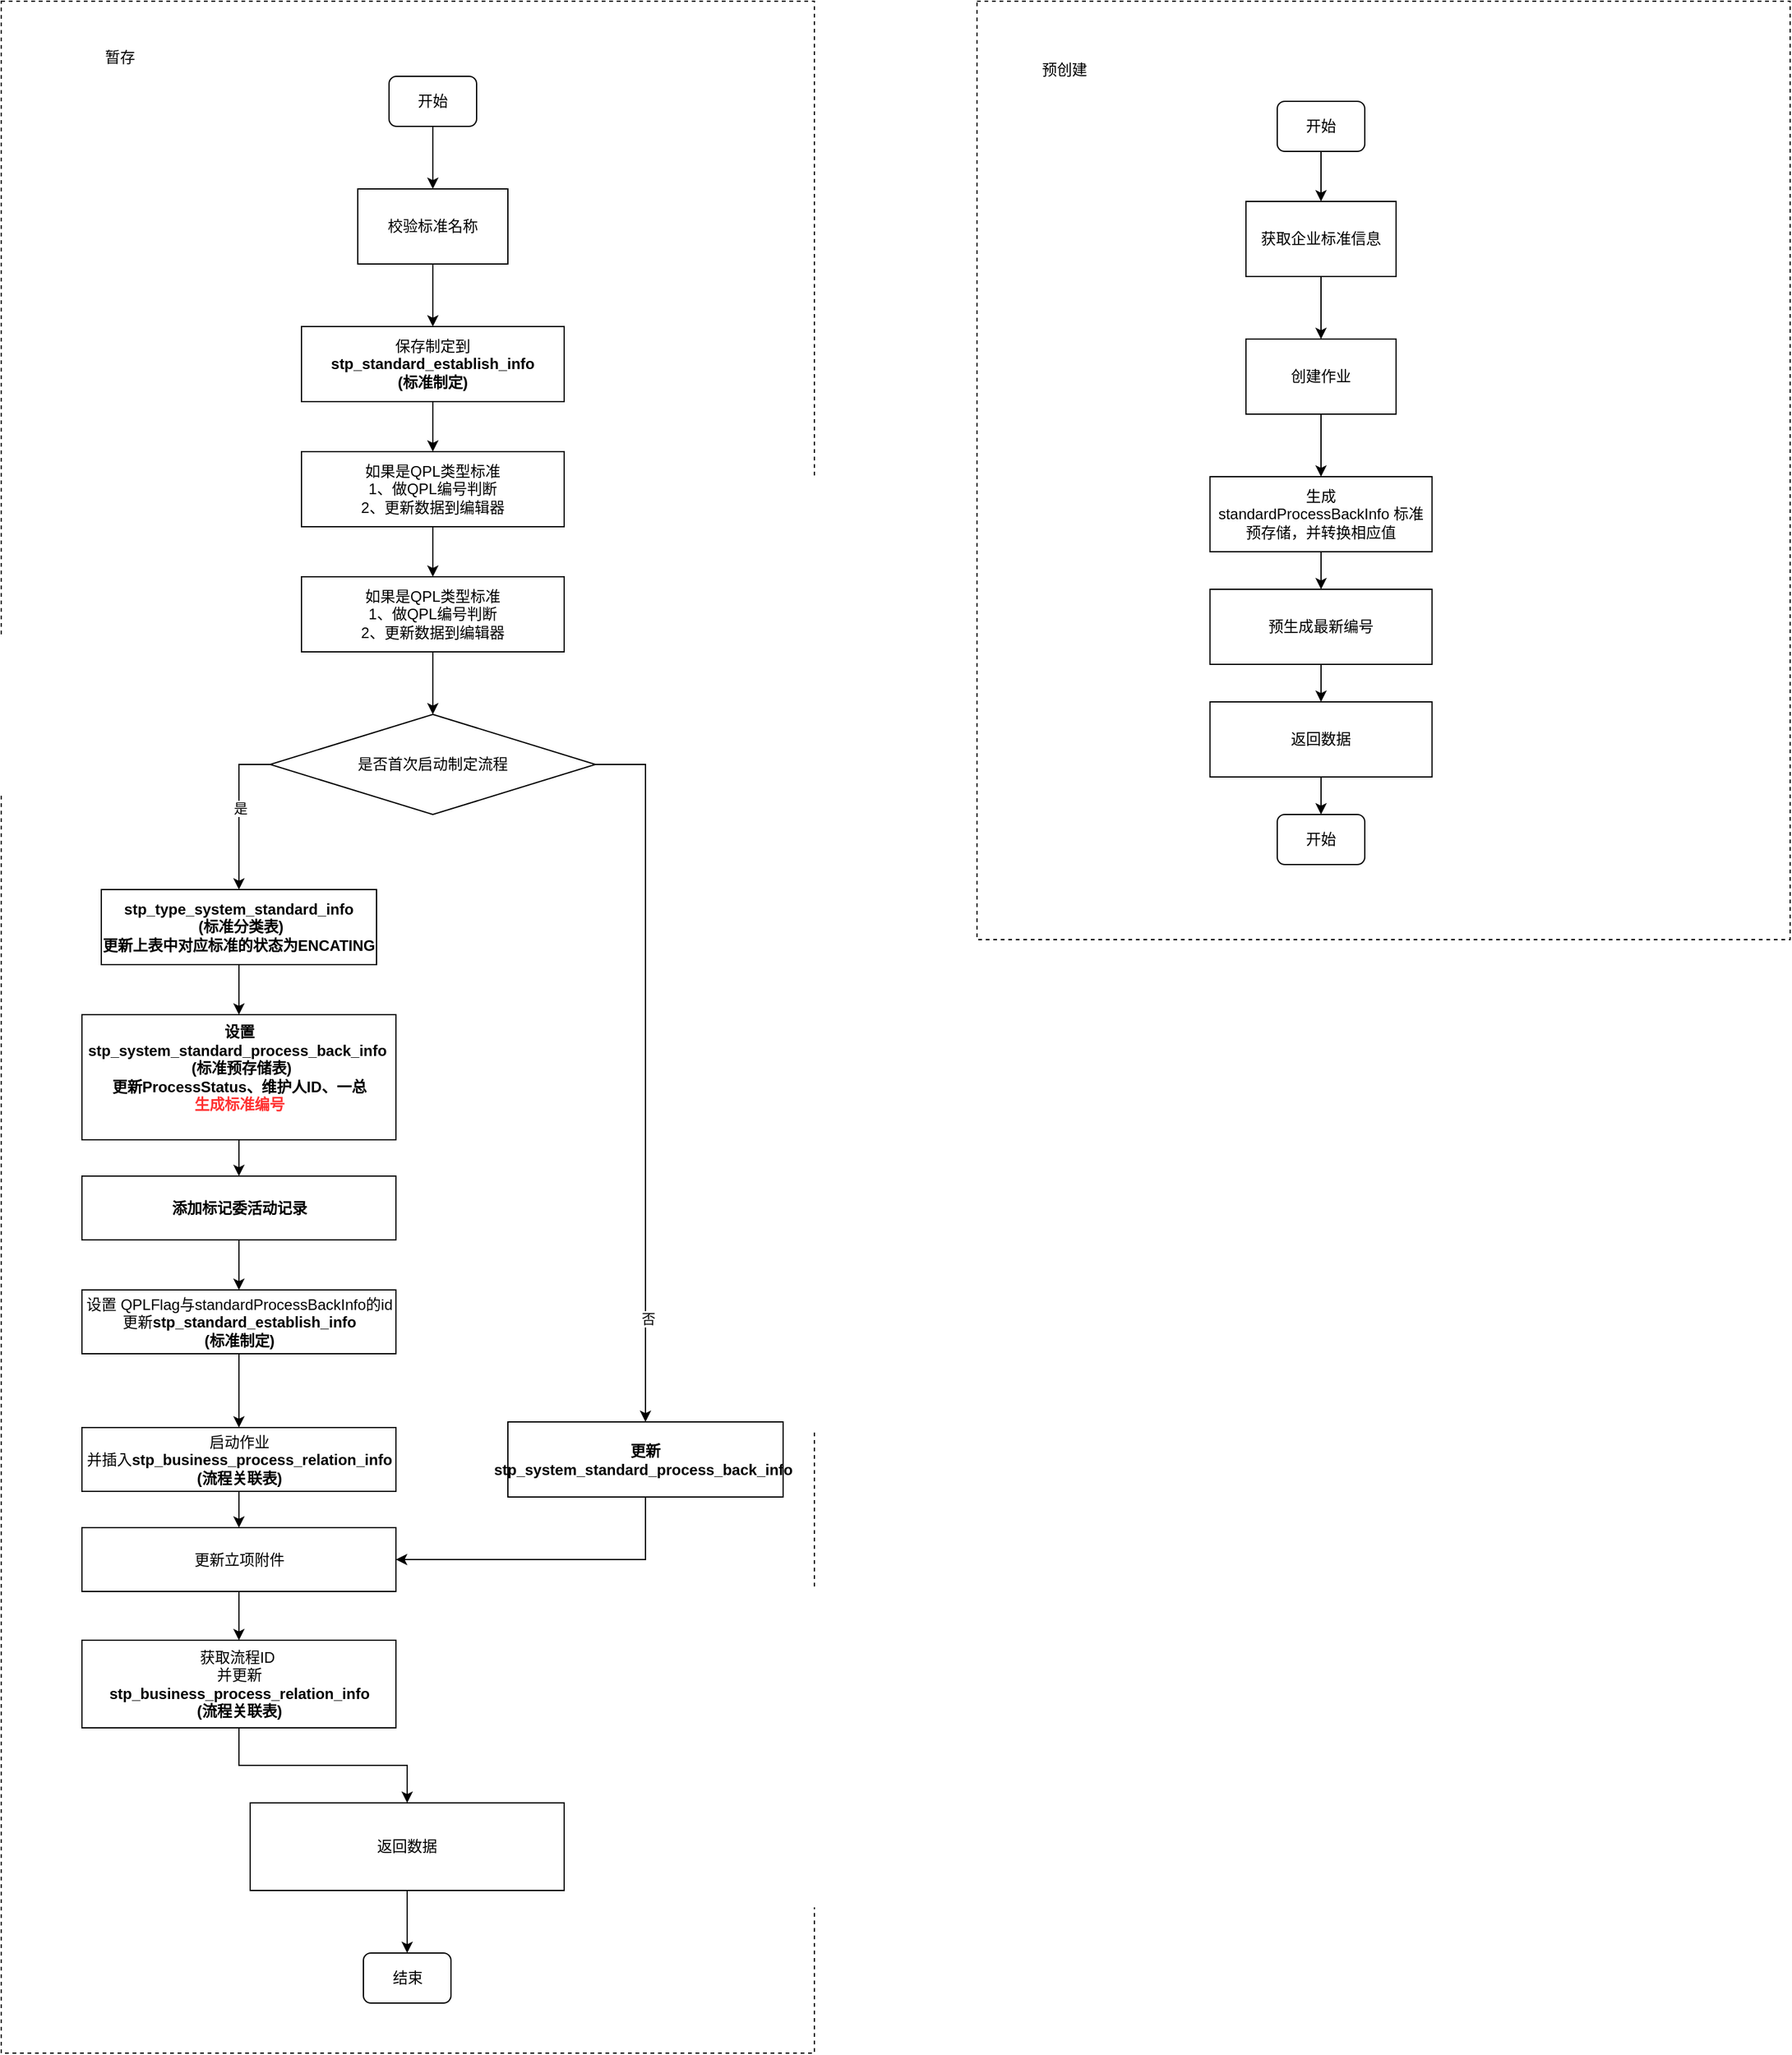 <mxfile version="24.2.0" type="github">
  <diagram name="第 1 页" id="Eqa_ZWC-rRwsL7rnyD2I">
    <mxGraphModel dx="1932" dy="586" grid="1" gridSize="10" guides="1" tooltips="1" connect="1" arrows="1" fold="1" page="1" pageScale="1" pageWidth="827" pageHeight="1169" math="0" shadow="0">
      <root>
        <mxCell id="0" />
        <mxCell id="1" parent="0" />
        <mxCell id="sLWthoAmwnwLxsoVaZzo-43" value="" style="rounded=0;whiteSpace=wrap;html=1;dashed=1;" vertex="1" parent="1">
          <mxGeometry x="-230" y="130" width="650" height="1640" as="geometry" />
        </mxCell>
        <mxCell id="sLWthoAmwnwLxsoVaZzo-3" style="edgeStyle=orthogonalEdgeStyle;rounded=0;orthogonalLoop=1;jettySize=auto;html=1;entryX=0.5;entryY=0;entryDx=0;entryDy=0;" edge="1" parent="1" source="sLWthoAmwnwLxsoVaZzo-1" target="sLWthoAmwnwLxsoVaZzo-2">
          <mxGeometry relative="1" as="geometry" />
        </mxCell>
        <mxCell id="sLWthoAmwnwLxsoVaZzo-1" value="开始" style="rounded=1;whiteSpace=wrap;html=1;" vertex="1" parent="1">
          <mxGeometry x="80" y="190" width="70" height="40" as="geometry" />
        </mxCell>
        <mxCell id="sLWthoAmwnwLxsoVaZzo-7" value="" style="edgeStyle=orthogonalEdgeStyle;rounded=0;orthogonalLoop=1;jettySize=auto;html=1;" edge="1" parent="1" source="sLWthoAmwnwLxsoVaZzo-2" target="sLWthoAmwnwLxsoVaZzo-4">
          <mxGeometry relative="1" as="geometry" />
        </mxCell>
        <mxCell id="sLWthoAmwnwLxsoVaZzo-2" value="校验标准名称" style="rounded=0;whiteSpace=wrap;html=1;" vertex="1" parent="1">
          <mxGeometry x="55" y="280" width="120" height="60" as="geometry" />
        </mxCell>
        <mxCell id="sLWthoAmwnwLxsoVaZzo-9" style="edgeStyle=orthogonalEdgeStyle;rounded=0;orthogonalLoop=1;jettySize=auto;html=1;entryX=0.5;entryY=0;entryDx=0;entryDy=0;" edge="1" parent="1" source="sLWthoAmwnwLxsoVaZzo-4" target="sLWthoAmwnwLxsoVaZzo-8">
          <mxGeometry relative="1" as="geometry" />
        </mxCell>
        <mxCell id="sLWthoAmwnwLxsoVaZzo-4" value="保存制定到&lt;div&gt;&lt;span style=&quot;font-weight: 700; text-wrap: nowrap;&quot;&gt;stp_standard_establish_info&lt;/span&gt;&lt;br style=&quot;padding: 0px; margin: 0px; font-weight: 700; text-wrap: nowrap;&quot;&gt;&lt;span style=&quot;font-weight: 700; text-wrap: nowrap;&quot;&gt;(标准制定)&lt;/span&gt;&lt;br&gt;&lt;/div&gt;" style="rounded=0;whiteSpace=wrap;html=1;" vertex="1" parent="1">
          <mxGeometry x="10" y="390" width="210" height="60" as="geometry" />
        </mxCell>
        <mxCell id="sLWthoAmwnwLxsoVaZzo-11" style="edgeStyle=orthogonalEdgeStyle;rounded=0;orthogonalLoop=1;jettySize=auto;html=1;entryX=0.5;entryY=0;entryDx=0;entryDy=0;" edge="1" parent="1" source="sLWthoAmwnwLxsoVaZzo-8" target="sLWthoAmwnwLxsoVaZzo-10">
          <mxGeometry relative="1" as="geometry" />
        </mxCell>
        <mxCell id="sLWthoAmwnwLxsoVaZzo-8" value="&lt;div&gt;如果是QPL类型标准&lt;/div&gt;&lt;div&gt;1、做QPL编号判断&lt;/div&gt;&lt;div&gt;2、更新数据到编辑器&lt;/div&gt;" style="rounded=0;whiteSpace=wrap;html=1;" vertex="1" parent="1">
          <mxGeometry x="10" y="490" width="210" height="60" as="geometry" />
        </mxCell>
        <mxCell id="sLWthoAmwnwLxsoVaZzo-13" style="edgeStyle=orthogonalEdgeStyle;rounded=0;orthogonalLoop=1;jettySize=auto;html=1;entryX=0.5;entryY=0;entryDx=0;entryDy=0;" edge="1" parent="1" source="sLWthoAmwnwLxsoVaZzo-10">
          <mxGeometry relative="1" as="geometry">
            <mxPoint x="115" y="700" as="targetPoint" />
          </mxGeometry>
        </mxCell>
        <mxCell id="sLWthoAmwnwLxsoVaZzo-10" value="&lt;div&gt;如果是QPL类型标准&lt;/div&gt;&lt;div&gt;1、做QPL编号判断&lt;/div&gt;&lt;div&gt;2、更新数据到编辑器&lt;/div&gt;" style="rounded=0;whiteSpace=wrap;html=1;" vertex="1" parent="1">
          <mxGeometry x="10" y="590" width="210" height="60" as="geometry" />
        </mxCell>
        <mxCell id="sLWthoAmwnwLxsoVaZzo-17" style="edgeStyle=orthogonalEdgeStyle;rounded=0;orthogonalLoop=1;jettySize=auto;html=1;entryX=0.5;entryY=0;entryDx=0;entryDy=0;exitX=0;exitY=0.5;exitDx=0;exitDy=0;" edge="1" parent="1" source="sLWthoAmwnwLxsoVaZzo-14" target="sLWthoAmwnwLxsoVaZzo-21">
          <mxGeometry relative="1" as="geometry">
            <mxPoint x="-40" y="840" as="targetPoint" />
          </mxGeometry>
        </mxCell>
        <mxCell id="sLWthoAmwnwLxsoVaZzo-18" value="是" style="edgeLabel;html=1;align=center;verticalAlign=middle;resizable=0;points=[];" vertex="1" connectable="0" parent="sLWthoAmwnwLxsoVaZzo-17">
          <mxGeometry x="-0.047" y="1" relative="1" as="geometry">
            <mxPoint as="offset" />
          </mxGeometry>
        </mxCell>
        <mxCell id="sLWthoAmwnwLxsoVaZzo-40" style="edgeStyle=orthogonalEdgeStyle;rounded=0;orthogonalLoop=1;jettySize=auto;html=1;entryX=0.5;entryY=0;entryDx=0;entryDy=0;" edge="1" parent="1" source="sLWthoAmwnwLxsoVaZzo-14" target="sLWthoAmwnwLxsoVaZzo-39">
          <mxGeometry relative="1" as="geometry">
            <mxPoint x="310" y="1300" as="targetPoint" />
            <Array as="points">
              <mxPoint x="285" y="740" />
            </Array>
          </mxGeometry>
        </mxCell>
        <mxCell id="sLWthoAmwnwLxsoVaZzo-41" value="否" style="edgeLabel;html=1;align=center;verticalAlign=middle;resizable=0;points=[];" vertex="1" connectable="0" parent="sLWthoAmwnwLxsoVaZzo-40">
          <mxGeometry x="0.708" y="2" relative="1" as="geometry">
            <mxPoint as="offset" />
          </mxGeometry>
        </mxCell>
        <mxCell id="sLWthoAmwnwLxsoVaZzo-14" value="是否首次启动制定流程" style="rhombus;whiteSpace=wrap;html=1;" vertex="1" parent="1">
          <mxGeometry x="-15" y="700" width="260" height="80" as="geometry" />
        </mxCell>
        <mxCell id="sLWthoAmwnwLxsoVaZzo-24" style="edgeStyle=orthogonalEdgeStyle;rounded=0;orthogonalLoop=1;jettySize=auto;html=1;entryX=0.5;entryY=0;entryDx=0;entryDy=0;" edge="1" parent="1" source="sLWthoAmwnwLxsoVaZzo-21" target="sLWthoAmwnwLxsoVaZzo-23">
          <mxGeometry relative="1" as="geometry" />
        </mxCell>
        <mxCell id="sLWthoAmwnwLxsoVaZzo-21" value="&lt;span style=&quot;font-weight: 700; text-wrap: nowrap;&quot;&gt;stp_type_system_standard_info&lt;/span&gt;&lt;br style=&quot;padding: 0px; margin: 0px; font-weight: 700; text-wrap: nowrap;&quot;&gt;&lt;span style=&quot;font-weight: 700; text-wrap: nowrap;&quot;&gt;&amp;nbsp;(标准分类表)&lt;/span&gt;&lt;div&gt;&lt;span style=&quot;font-weight: 700; text-wrap: nowrap;&quot;&gt;更新上表中对应标准的状态为ENCATING&lt;/span&gt;&lt;/div&gt;" style="rounded=0;whiteSpace=wrap;html=1;" vertex="1" parent="1">
          <mxGeometry x="-150" y="840" width="220" height="60" as="geometry" />
        </mxCell>
        <mxCell id="sLWthoAmwnwLxsoVaZzo-26" style="edgeStyle=orthogonalEdgeStyle;rounded=0;orthogonalLoop=1;jettySize=auto;html=1;entryX=0.5;entryY=0;entryDx=0;entryDy=0;" edge="1" parent="1" source="sLWthoAmwnwLxsoVaZzo-23" target="sLWthoAmwnwLxsoVaZzo-25">
          <mxGeometry relative="1" as="geometry" />
        </mxCell>
        <mxCell id="sLWthoAmwnwLxsoVaZzo-23" value="&lt;span style=&quot;text-wrap: nowrap;&quot;&gt;&lt;b&gt;设置&lt;/b&gt;&lt;/span&gt;&lt;div&gt;&lt;span style=&quot;font-weight: 700; text-wrap: nowrap;&quot;&gt;stp_system_standard_process_back_info&amp;nbsp;&lt;/span&gt;&lt;br style=&quot;padding: 0px; margin: 0px; font-weight: 700; text-wrap: nowrap;&quot;&gt;&lt;span style=&quot;font-weight: 700; text-wrap: nowrap;&quot;&gt;&amp;nbsp;(标准预存储表)&lt;/span&gt;&lt;span style=&quot;text-wrap: nowrap;&quot;&gt;&lt;b&gt;&lt;br&gt;&lt;/b&gt;&lt;/span&gt;&lt;/div&gt;&lt;div&gt;&lt;span style=&quot;text-wrap: nowrap;&quot;&gt;&lt;b&gt;更新ProcessStatus、维护人ID、一总&lt;/b&gt;&lt;/span&gt;&lt;/div&gt;&lt;div&gt;&lt;span style=&quot;text-wrap: nowrap;&quot;&gt;&lt;b&gt;&lt;font color=&quot;#ff3333&quot;&gt;生成标准编号&lt;/font&gt;&lt;/b&gt;&lt;/span&gt;&lt;/div&gt;&lt;div&gt;&lt;span style=&quot;text-wrap: nowrap;&quot;&gt;&lt;b&gt;&lt;font color=&quot;#ff3333&quot;&gt;&lt;br&gt;&lt;/font&gt;&lt;/b&gt;&lt;/span&gt;&lt;/div&gt;" style="rounded=0;whiteSpace=wrap;html=1;" vertex="1" parent="1">
          <mxGeometry x="-165.5" y="940" width="251" height="100" as="geometry" />
        </mxCell>
        <mxCell id="sLWthoAmwnwLxsoVaZzo-28" style="edgeStyle=orthogonalEdgeStyle;rounded=0;orthogonalLoop=1;jettySize=auto;html=1;entryX=0.5;entryY=0;entryDx=0;entryDy=0;" edge="1" parent="1" source="sLWthoAmwnwLxsoVaZzo-25" target="sLWthoAmwnwLxsoVaZzo-27">
          <mxGeometry relative="1" as="geometry" />
        </mxCell>
        <mxCell id="sLWthoAmwnwLxsoVaZzo-25" value="&lt;div&gt;&lt;span style=&quot;text-wrap: nowrap;&quot;&gt;&lt;b&gt;添加标记委活动记录&lt;/b&gt;&lt;/span&gt;&lt;/div&gt;" style="rounded=0;whiteSpace=wrap;html=1;" vertex="1" parent="1">
          <mxGeometry x="-165.5" y="1069" width="251" height="51" as="geometry" />
        </mxCell>
        <mxCell id="sLWthoAmwnwLxsoVaZzo-30" style="edgeStyle=orthogonalEdgeStyle;rounded=0;orthogonalLoop=1;jettySize=auto;html=1;entryX=0.5;entryY=0;entryDx=0;entryDy=0;" edge="1" parent="1" source="sLWthoAmwnwLxsoVaZzo-27" target="sLWthoAmwnwLxsoVaZzo-29">
          <mxGeometry relative="1" as="geometry" />
        </mxCell>
        <mxCell id="sLWthoAmwnwLxsoVaZzo-27" value="&lt;div&gt;设置 QPLFlag与standardProcessBackInfo的id&lt;/div&gt;更新&lt;span style=&quot;text-wrap: nowrap; font-weight: 700;&quot;&gt;stp_standard_establish_info&lt;/span&gt;&lt;br style=&quot;text-wrap: nowrap; padding: 0px; margin: 0px; font-weight: 700;&quot;&gt;&lt;span style=&quot;text-wrap: nowrap; font-weight: 700;&quot;&gt;(标准制定)&lt;/span&gt;" style="rounded=0;whiteSpace=wrap;html=1;" vertex="1" parent="1">
          <mxGeometry x="-165.5" y="1160" width="251" height="51" as="geometry" />
        </mxCell>
        <mxCell id="sLWthoAmwnwLxsoVaZzo-32" style="edgeStyle=orthogonalEdgeStyle;rounded=0;orthogonalLoop=1;jettySize=auto;html=1;entryX=0.5;entryY=0;entryDx=0;entryDy=0;" edge="1" parent="1" source="sLWthoAmwnwLxsoVaZzo-29" target="sLWthoAmwnwLxsoVaZzo-31">
          <mxGeometry relative="1" as="geometry" />
        </mxCell>
        <mxCell id="sLWthoAmwnwLxsoVaZzo-29" value="启动作业&lt;div&gt;并插入&lt;span style=&quot;font-weight: 700; text-wrap: nowrap; background-color: initial;&quot;&gt;stp_business_process_relation_info&lt;/span&gt;&lt;/div&gt;&lt;span style=&quot;font-weight: 700; text-wrap: nowrap;&quot;&gt;(流程关联表)&lt;/span&gt;" style="rounded=0;whiteSpace=wrap;html=1;" vertex="1" parent="1">
          <mxGeometry x="-165.5" y="1270" width="251" height="51" as="geometry" />
        </mxCell>
        <mxCell id="sLWthoAmwnwLxsoVaZzo-34" style="edgeStyle=orthogonalEdgeStyle;rounded=0;orthogonalLoop=1;jettySize=auto;html=1;entryX=0.5;entryY=0;entryDx=0;entryDy=0;" edge="1" parent="1" source="sLWthoAmwnwLxsoVaZzo-31" target="sLWthoAmwnwLxsoVaZzo-33">
          <mxGeometry relative="1" as="geometry" />
        </mxCell>
        <mxCell id="sLWthoAmwnwLxsoVaZzo-31" value="更新立项附件" style="rounded=0;whiteSpace=wrap;html=1;" vertex="1" parent="1">
          <mxGeometry x="-165.5" y="1350" width="251" height="51" as="geometry" />
        </mxCell>
        <mxCell id="sLWthoAmwnwLxsoVaZzo-37" style="edgeStyle=orthogonalEdgeStyle;rounded=0;orthogonalLoop=1;jettySize=auto;html=1;entryX=0.5;entryY=0;entryDx=0;entryDy=0;" edge="1" parent="1" source="sLWthoAmwnwLxsoVaZzo-33" target="sLWthoAmwnwLxsoVaZzo-36">
          <mxGeometry relative="1" as="geometry" />
        </mxCell>
        <mxCell id="sLWthoAmwnwLxsoVaZzo-33" value="获取流程ID&amp;nbsp;&lt;div&gt;并更新&lt;/div&gt;&lt;div&gt;&lt;div&gt;&lt;span style=&quot;font-weight: 700; text-wrap: nowrap; background-color: initial;&quot;&gt;stp_business_process_relation_info&lt;/span&gt;&lt;/div&gt;&lt;span style=&quot;text-wrap: nowrap; font-weight: 700;&quot;&gt;(流程关联表)&lt;/span&gt;&lt;br&gt;&lt;/div&gt;" style="rounded=0;whiteSpace=wrap;html=1;" vertex="1" parent="1">
          <mxGeometry x="-165.5" y="1440" width="251" height="70" as="geometry" />
        </mxCell>
        <mxCell id="sLWthoAmwnwLxsoVaZzo-35" value="结束" style="rounded=1;whiteSpace=wrap;html=1;" vertex="1" parent="1">
          <mxGeometry x="59.5" y="1690" width="70" height="40" as="geometry" />
        </mxCell>
        <mxCell id="sLWthoAmwnwLxsoVaZzo-38" style="edgeStyle=orthogonalEdgeStyle;rounded=0;orthogonalLoop=1;jettySize=auto;html=1;entryX=0.5;entryY=0;entryDx=0;entryDy=0;" edge="1" parent="1" source="sLWthoAmwnwLxsoVaZzo-36" target="sLWthoAmwnwLxsoVaZzo-35">
          <mxGeometry relative="1" as="geometry" />
        </mxCell>
        <mxCell id="sLWthoAmwnwLxsoVaZzo-36" value="&lt;div&gt;返回数据&lt;/div&gt;" style="rounded=0;whiteSpace=wrap;html=1;" vertex="1" parent="1">
          <mxGeometry x="-31" y="1570" width="251" height="70" as="geometry" />
        </mxCell>
        <mxCell id="sLWthoAmwnwLxsoVaZzo-42" style="edgeStyle=orthogonalEdgeStyle;rounded=0;orthogonalLoop=1;jettySize=auto;html=1;entryX=1;entryY=0.5;entryDx=0;entryDy=0;exitX=0.5;exitY=1;exitDx=0;exitDy=0;" edge="1" parent="1" source="sLWthoAmwnwLxsoVaZzo-39" target="sLWthoAmwnwLxsoVaZzo-31">
          <mxGeometry relative="1" as="geometry" />
        </mxCell>
        <mxCell id="sLWthoAmwnwLxsoVaZzo-39" value="&lt;span style=&quot;text-wrap: nowrap;&quot;&gt;&lt;b&gt;更新&lt;/b&gt;&lt;/span&gt;&lt;div&gt;&lt;span style=&quot;font-weight: 700; text-wrap: nowrap;&quot;&gt;stp_system_standard_process_back_info&amp;nbsp;&lt;/span&gt;&lt;span style=&quot;text-wrap: nowrap;&quot;&gt;&lt;b&gt;&lt;br&gt;&lt;/b&gt;&lt;/span&gt;&lt;/div&gt;" style="rounded=0;whiteSpace=wrap;html=1;" vertex="1" parent="1">
          <mxGeometry x="175" y="1265.5" width="220" height="60" as="geometry" />
        </mxCell>
        <mxCell id="sLWthoAmwnwLxsoVaZzo-44" value="暂存" style="text;html=1;align=center;verticalAlign=middle;whiteSpace=wrap;rounded=0;" vertex="1" parent="1">
          <mxGeometry x="-165.5" y="160" width="60" height="30" as="geometry" />
        </mxCell>
        <mxCell id="sLWthoAmwnwLxsoVaZzo-45" value="" style="rounded=0;whiteSpace=wrap;html=1;dashed=1;" vertex="1" parent="1">
          <mxGeometry x="550" y="130" width="650" height="750" as="geometry" />
        </mxCell>
        <mxCell id="sLWthoAmwnwLxsoVaZzo-46" value="预创建" style="text;html=1;align=center;verticalAlign=middle;whiteSpace=wrap;rounded=0;" vertex="1" parent="1">
          <mxGeometry x="590" y="170" width="60" height="30" as="geometry" />
        </mxCell>
        <mxCell id="sLWthoAmwnwLxsoVaZzo-49" style="edgeStyle=orthogonalEdgeStyle;rounded=0;orthogonalLoop=1;jettySize=auto;html=1;entryX=0.5;entryY=0;entryDx=0;entryDy=0;" edge="1" parent="1" source="sLWthoAmwnwLxsoVaZzo-47" target="sLWthoAmwnwLxsoVaZzo-48">
          <mxGeometry relative="1" as="geometry" />
        </mxCell>
        <mxCell id="sLWthoAmwnwLxsoVaZzo-47" value="开始" style="rounded=1;whiteSpace=wrap;html=1;" vertex="1" parent="1">
          <mxGeometry x="790" y="210" width="70" height="40" as="geometry" />
        </mxCell>
        <mxCell id="sLWthoAmwnwLxsoVaZzo-52" style="edgeStyle=orthogonalEdgeStyle;rounded=0;orthogonalLoop=1;jettySize=auto;html=1;entryX=0.5;entryY=0;entryDx=0;entryDy=0;" edge="1" parent="1" source="sLWthoAmwnwLxsoVaZzo-48" target="sLWthoAmwnwLxsoVaZzo-50">
          <mxGeometry relative="1" as="geometry" />
        </mxCell>
        <mxCell id="sLWthoAmwnwLxsoVaZzo-48" value="获取企业标准信息" style="rounded=0;whiteSpace=wrap;html=1;" vertex="1" parent="1">
          <mxGeometry x="765" y="290" width="120" height="60" as="geometry" />
        </mxCell>
        <mxCell id="sLWthoAmwnwLxsoVaZzo-54" style="edgeStyle=orthogonalEdgeStyle;rounded=0;orthogonalLoop=1;jettySize=auto;html=1;entryX=0.5;entryY=0;entryDx=0;entryDy=0;" edge="1" parent="1" source="sLWthoAmwnwLxsoVaZzo-50" target="sLWthoAmwnwLxsoVaZzo-53">
          <mxGeometry relative="1" as="geometry" />
        </mxCell>
        <mxCell id="sLWthoAmwnwLxsoVaZzo-50" value="创建作业" style="rounded=0;whiteSpace=wrap;html=1;" vertex="1" parent="1">
          <mxGeometry x="765" y="400" width="120" height="60" as="geometry" />
        </mxCell>
        <mxCell id="sLWthoAmwnwLxsoVaZzo-56" style="edgeStyle=orthogonalEdgeStyle;rounded=0;orthogonalLoop=1;jettySize=auto;html=1;" edge="1" parent="1" source="sLWthoAmwnwLxsoVaZzo-53" target="sLWthoAmwnwLxsoVaZzo-55">
          <mxGeometry relative="1" as="geometry" />
        </mxCell>
        <mxCell id="sLWthoAmwnwLxsoVaZzo-53" value="生成standardProcessBackInfo&amp;nbsp;标准预存储，并转换相应值" style="rounded=0;whiteSpace=wrap;html=1;" vertex="1" parent="1">
          <mxGeometry x="736.25" y="510" width="177.5" height="60" as="geometry" />
        </mxCell>
        <mxCell id="sLWthoAmwnwLxsoVaZzo-58" style="edgeStyle=orthogonalEdgeStyle;rounded=0;orthogonalLoop=1;jettySize=auto;html=1;entryX=0.5;entryY=0;entryDx=0;entryDy=0;" edge="1" parent="1" source="sLWthoAmwnwLxsoVaZzo-55" target="sLWthoAmwnwLxsoVaZzo-57">
          <mxGeometry relative="1" as="geometry" />
        </mxCell>
        <mxCell id="sLWthoAmwnwLxsoVaZzo-55" value="预生成最新编号" style="rounded=0;whiteSpace=wrap;html=1;" vertex="1" parent="1">
          <mxGeometry x="736.25" y="600" width="177.5" height="60" as="geometry" />
        </mxCell>
        <mxCell id="sLWthoAmwnwLxsoVaZzo-60" style="edgeStyle=orthogonalEdgeStyle;rounded=0;orthogonalLoop=1;jettySize=auto;html=1;entryX=0.5;entryY=0;entryDx=0;entryDy=0;" edge="1" parent="1" source="sLWthoAmwnwLxsoVaZzo-57" target="sLWthoAmwnwLxsoVaZzo-59">
          <mxGeometry relative="1" as="geometry" />
        </mxCell>
        <mxCell id="sLWthoAmwnwLxsoVaZzo-57" value="返回数据" style="rounded=0;whiteSpace=wrap;html=1;" vertex="1" parent="1">
          <mxGeometry x="736.25" y="690" width="177.5" height="60" as="geometry" />
        </mxCell>
        <mxCell id="sLWthoAmwnwLxsoVaZzo-59" value="开始" style="rounded=1;whiteSpace=wrap;html=1;" vertex="1" parent="1">
          <mxGeometry x="790" y="780" width="70" height="40" as="geometry" />
        </mxCell>
      </root>
    </mxGraphModel>
  </diagram>
</mxfile>
